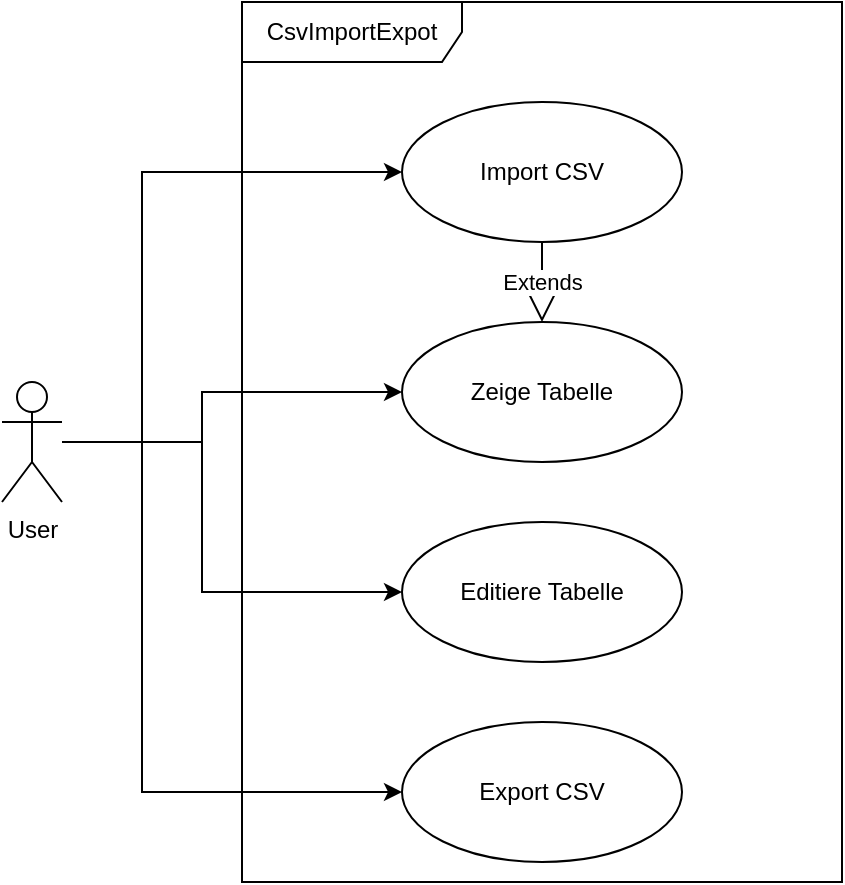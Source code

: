 <mxfile version="14.6.11" type="device"><diagram id="83tIKnhy5nqK0ueSs8PO" name="Page-1"><mxGraphModel dx="1038" dy="491" grid="1" gridSize="10" guides="1" tooltips="1" connect="1" arrows="1" fold="1" page="1" pageScale="1" pageWidth="827" pageHeight="1169" math="0" shadow="0"><root><mxCell id="0"/><mxCell id="1" parent="0"/><mxCell id="AzTtegye6zR0oy5pQuvD-1" value="CsvImportExpot" style="shape=umlFrame;whiteSpace=wrap;html=1;width=110;height=30;" vertex="1" parent="1"><mxGeometry x="260" y="60" width="300" height="440" as="geometry"/></mxCell><mxCell id="AzTtegye6zR0oy5pQuvD-8" style="edgeStyle=orthogonalEdgeStyle;rounded=0;orthogonalLoop=1;jettySize=auto;html=1;entryX=0;entryY=0.5;entryDx=0;entryDy=0;" edge="1" parent="1" source="AzTtegye6zR0oy5pQuvD-2" target="AzTtegye6zR0oy5pQuvD-7"><mxGeometry relative="1" as="geometry"><Array as="points"><mxPoint x="210" y="280"/><mxPoint x="210" y="145"/></Array></mxGeometry></mxCell><mxCell id="AzTtegye6zR0oy5pQuvD-12" style="edgeStyle=orthogonalEdgeStyle;rounded=0;orthogonalLoop=1;jettySize=auto;html=1;entryX=0;entryY=0.5;entryDx=0;entryDy=0;" edge="1" parent="1" source="AzTtegye6zR0oy5pQuvD-2" target="AzTtegye6zR0oy5pQuvD-6"><mxGeometry relative="1" as="geometry"><Array as="points"><mxPoint x="240" y="280"/><mxPoint x="240" y="255"/></Array></mxGeometry></mxCell><mxCell id="AzTtegye6zR0oy5pQuvD-15" style="edgeStyle=orthogonalEdgeStyle;rounded=0;orthogonalLoop=1;jettySize=auto;html=1;entryX=0;entryY=0.5;entryDx=0;entryDy=0;" edge="1" parent="1" source="AzTtegye6zR0oy5pQuvD-2" target="AzTtegye6zR0oy5pQuvD-13"><mxGeometry relative="1" as="geometry"><Array as="points"><mxPoint x="240" y="280"/><mxPoint x="240" y="355"/></Array></mxGeometry></mxCell><mxCell id="AzTtegye6zR0oy5pQuvD-16" style="edgeStyle=orthogonalEdgeStyle;rounded=0;orthogonalLoop=1;jettySize=auto;html=1;entryX=0;entryY=0.5;entryDx=0;entryDy=0;" edge="1" parent="1" source="AzTtegye6zR0oy5pQuvD-2" target="AzTtegye6zR0oy5pQuvD-14"><mxGeometry relative="1" as="geometry"><Array as="points"><mxPoint x="210" y="280"/><mxPoint x="210" y="455"/></Array></mxGeometry></mxCell><mxCell id="AzTtegye6zR0oy5pQuvD-2" value="User" style="shape=umlActor;verticalLabelPosition=bottom;verticalAlign=top;html=1;" vertex="1" parent="1"><mxGeometry x="140" y="250" width="30" height="60" as="geometry"/></mxCell><mxCell id="AzTtegye6zR0oy5pQuvD-6" value="Zeige Tabelle" style="ellipse;whiteSpace=wrap;html=1;" vertex="1" parent="1"><mxGeometry x="340" y="220" width="140" height="70" as="geometry"/></mxCell><mxCell id="AzTtegye6zR0oy5pQuvD-7" value="Import CSV" style="ellipse;whiteSpace=wrap;html=1;" vertex="1" parent="1"><mxGeometry x="340" y="110" width="140" height="70" as="geometry"/></mxCell><mxCell id="AzTtegye6zR0oy5pQuvD-10" value="Extends" style="endArrow=block;endSize=16;endFill=0;html=1;exitX=0.5;exitY=1;exitDx=0;exitDy=0;entryX=0.5;entryY=0;entryDx=0;entryDy=0;" edge="1" parent="1" source="AzTtegye6zR0oy5pQuvD-7" target="AzTtegye6zR0oy5pQuvD-6"><mxGeometry width="160" relative="1" as="geometry"><mxPoint x="330" y="280" as="sourcePoint"/><mxPoint x="490" y="280" as="targetPoint"/></mxGeometry></mxCell><mxCell id="AzTtegye6zR0oy5pQuvD-13" value="Editiere Tabelle" style="ellipse;whiteSpace=wrap;html=1;" vertex="1" parent="1"><mxGeometry x="340" y="320" width="140" height="70" as="geometry"/></mxCell><mxCell id="AzTtegye6zR0oy5pQuvD-14" value="Export CSV" style="ellipse;whiteSpace=wrap;html=1;" vertex="1" parent="1"><mxGeometry x="340" y="420" width="140" height="70" as="geometry"/></mxCell></root></mxGraphModel></diagram></mxfile>